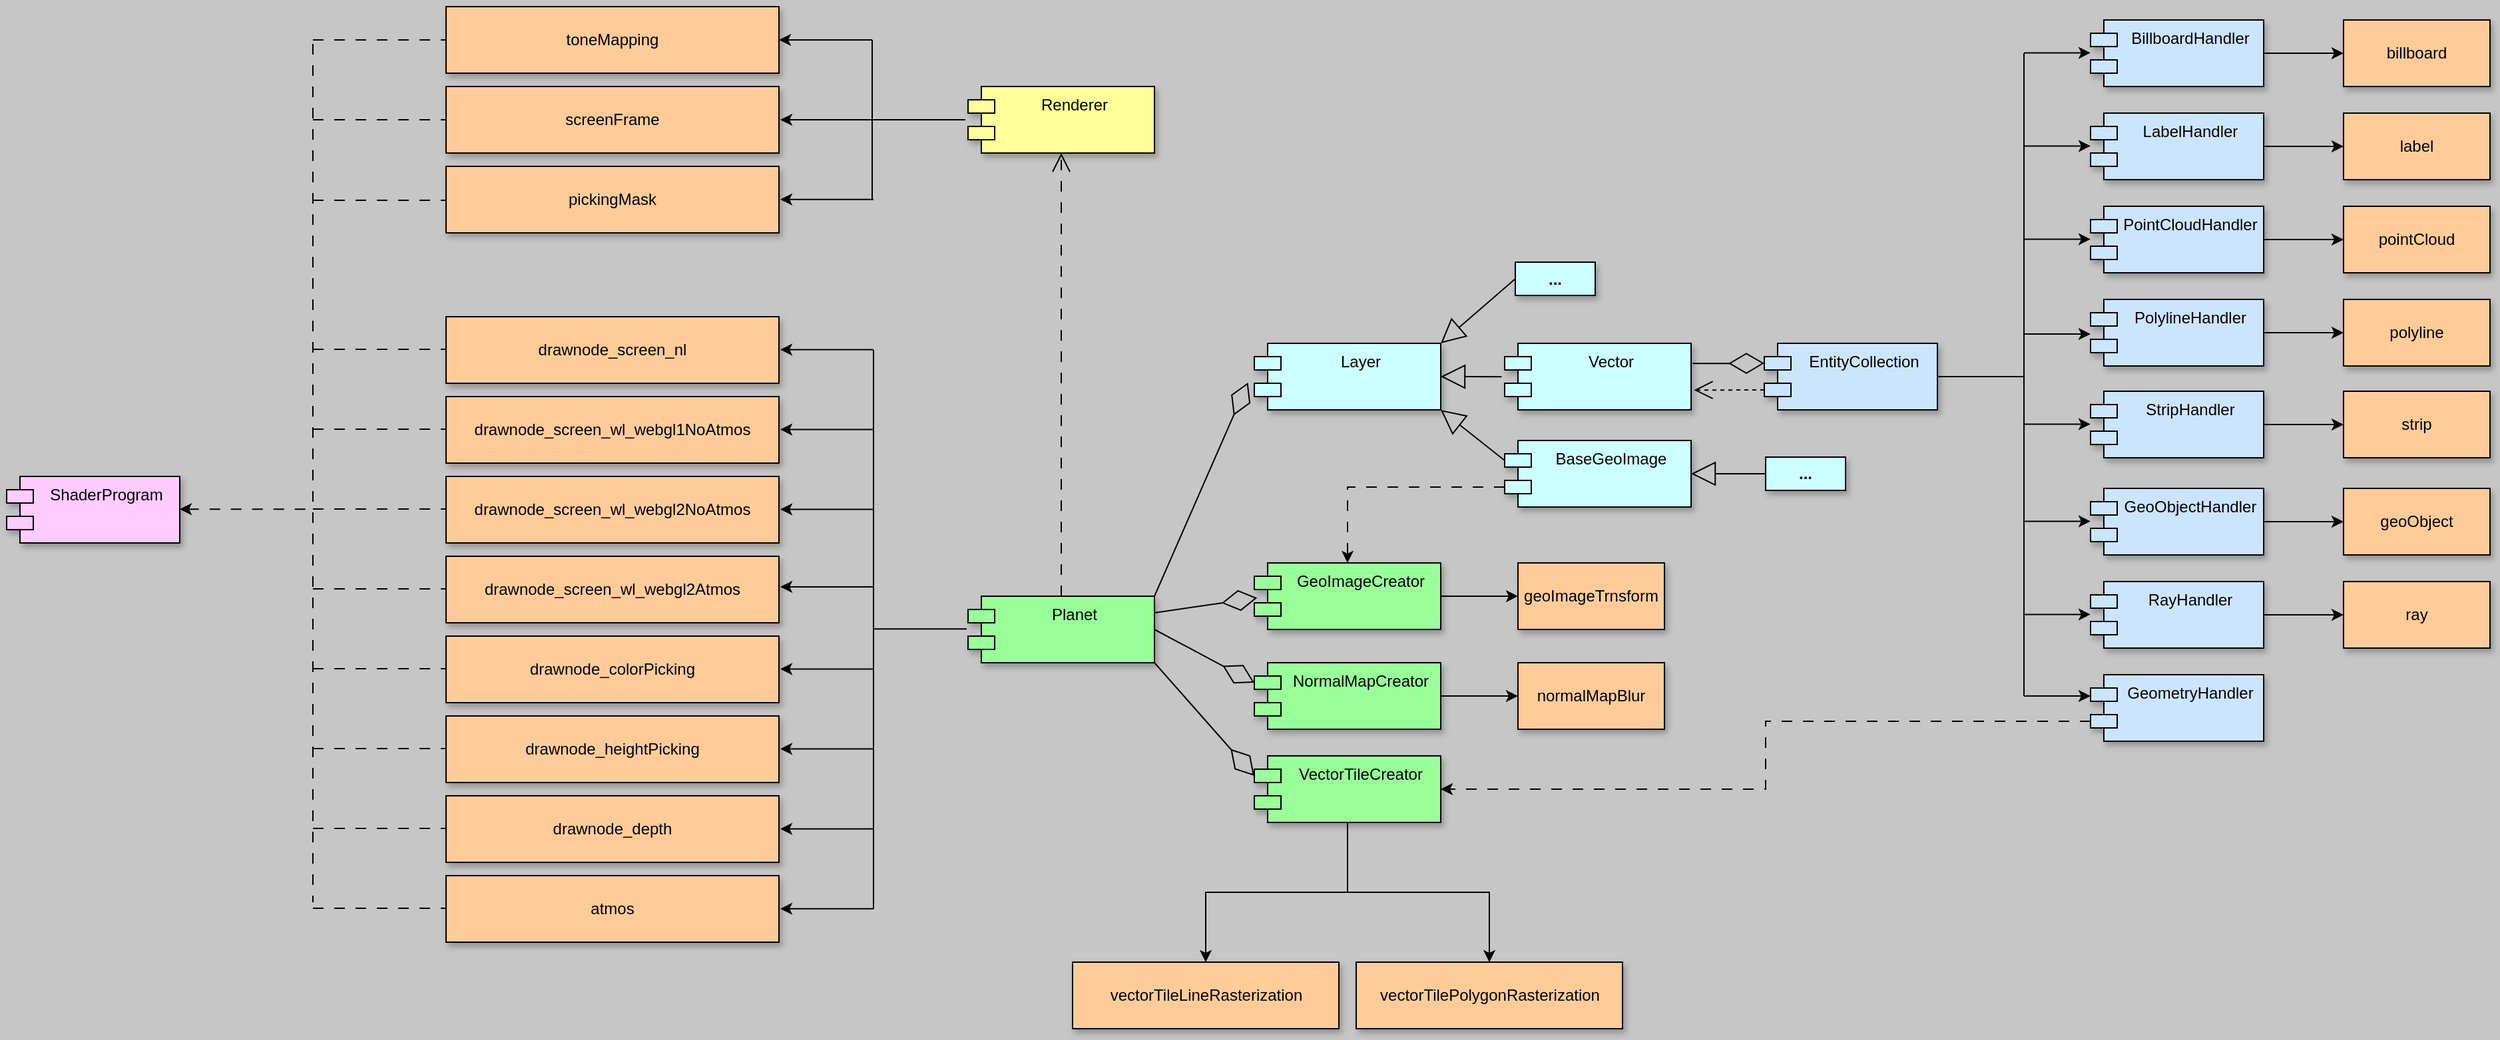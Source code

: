 <mxfile version="21.5.2" type="device">
  <diagram name="Page-1" id="dDp5L5XU1iJRg_CXTPIn">
    <mxGraphModel dx="2872" dy="1122" grid="1" gridSize="1" guides="1" tooltips="1" connect="1" arrows="1" fold="1" page="1" pageScale="1" pageWidth="850" pageHeight="1100" background="#c6c6c6" math="0" shadow="0">
      <root>
        <mxCell id="0" />
        <mxCell id="1" parent="0" />
        <mxCell id="OQSysBL4BQa_dK2RY6Ar-1" value="Planet" style="shape=module;align=left;spacingLeft=20;align=center;verticalAlign=top;whiteSpace=wrap;html=1;fillColor=#99FF99;shadow=1;" parent="1" vertex="1">
          <mxGeometry x="-108" y="470" width="140" height="50" as="geometry" />
        </mxCell>
        <mxCell id="OQSysBL4BQa_dK2RY6Ar-2" value="Renderer" style="shape=module;align=left;spacingLeft=20;align=center;verticalAlign=top;whiteSpace=wrap;html=1;fillColor=#FFFF99;shadow=1;" parent="1" vertex="1">
          <mxGeometry x="-108" y="87" width="140" height="50" as="geometry" />
        </mxCell>
        <mxCell id="OQSysBL4BQa_dK2RY6Ar-3" value="ShaderProgram" style="shape=module;align=left;spacingLeft=20;align=center;verticalAlign=top;whiteSpace=wrap;html=1;fillColor=#FFCCFF;shadow=1;" parent="1" vertex="1">
          <mxGeometry x="-830" y="380" width="130" height="50" as="geometry" />
        </mxCell>
        <mxCell id="OQSysBL4BQa_dK2RY6Ar-8" value="toneMapping" style="html=1;whiteSpace=wrap;gradientColor=none;fillColor=#FFCC99;shadow=1;" parent="1" vertex="1">
          <mxGeometry x="-500" y="27" width="250" height="50" as="geometry" />
        </mxCell>
        <mxCell id="OQSysBL4BQa_dK2RY6Ar-9" value="screenFrame" style="html=1;whiteSpace=wrap;fillColor=#FFCC99;shadow=1;" parent="1" vertex="1">
          <mxGeometry x="-500" y="87" width="250" height="50" as="geometry" />
        </mxCell>
        <mxCell id="OQSysBL4BQa_dK2RY6Ar-11" value="atmos" style="html=1;whiteSpace=wrap;fillColor=#FFCC99;shadow=1;" parent="1" vertex="1">
          <mxGeometry x="-500" y="680" width="250" height="50" as="geometry" />
        </mxCell>
        <mxCell id="OQSysBL4BQa_dK2RY6Ar-12" value="drawnode_depth" style="html=1;whiteSpace=wrap;fillColor=#FFCC99;shadow=1;" parent="1" vertex="1">
          <mxGeometry x="-500" y="620" width="250" height="50" as="geometry" />
        </mxCell>
        <mxCell id="OQSysBL4BQa_dK2RY6Ar-13" value="drawnode_heightPicking" style="html=1;whiteSpace=wrap;fillColor=#FFCC99;shadow=1;" parent="1" vertex="1">
          <mxGeometry x="-500" y="560" width="250" height="50" as="geometry" />
        </mxCell>
        <mxCell id="OQSysBL4BQa_dK2RY6Ar-14" value="drawnode_screen_wl_webgl1NoAtmos" style="html=1;whiteSpace=wrap;fillColor=#FFCC99;shadow=1;" parent="1" vertex="1">
          <mxGeometry x="-500" y="320" width="250" height="50" as="geometry" />
        </mxCell>
        <mxCell id="OQSysBL4BQa_dK2RY6Ar-15" value="drawnode_colorPicking" style="html=1;whiteSpace=wrap;fillColor=#FFCC99;shadow=1;" parent="1" vertex="1">
          <mxGeometry x="-500" y="500" width="250" height="50" as="geometry" />
        </mxCell>
        <mxCell id="OQSysBL4BQa_dK2RY6Ar-16" value="drawnode_screen_wl_webgl2Atmos" style="html=1;whiteSpace=wrap;fillColor=#FFCC99;shadow=1;" parent="1" vertex="1">
          <mxGeometry x="-500" y="440" width="250" height="50" as="geometry" />
        </mxCell>
        <mxCell id="OQSysBL4BQa_dK2RY6Ar-17" value="drawnode_screen_wl_webgl2NoAtmos" style="html=1;whiteSpace=wrap;fillColor=#FFCC99;shadow=1;" parent="1" vertex="1">
          <mxGeometry x="-500" y="380" width="250" height="50" as="geometry" />
        </mxCell>
        <mxCell id="OQSysBL4BQa_dK2RY6Ar-18" value="drawnode_screen_nl" style="html=1;whiteSpace=wrap;fillColor=#FFCC99;shadow=1;" parent="1" vertex="1">
          <mxGeometry x="-500" y="260" width="250" height="50" as="geometry" />
        </mxCell>
        <mxCell id="OQSysBL4BQa_dK2RY6Ar-19" value="" style="endArrow=open;endSize=12;dashed=1;html=1;rounded=0;entryX=0.5;entryY=1;entryDx=0;entryDy=0;exitX=0.5;exitY=0;exitDx=0;exitDy=0;dashPattern=8 8;" parent="1" source="OQSysBL4BQa_dK2RY6Ar-1" target="OQSysBL4BQa_dK2RY6Ar-2" edge="1">
          <mxGeometry width="160" relative="1" as="geometry">
            <mxPoint x="-148" y="610" as="sourcePoint" />
            <mxPoint x="12" y="610" as="targetPoint" />
          </mxGeometry>
        </mxCell>
        <mxCell id="OQSysBL4BQa_dK2RY6Ar-24" value="EntityCollection" style="shape=module;align=left;spacingLeft=20;align=center;verticalAlign=top;whiteSpace=wrap;html=1;fillColor=#CCE5FF;shadow=1;" parent="1" vertex="1">
          <mxGeometry x="490" y="280" width="130" height="50" as="geometry" />
        </mxCell>
        <mxCell id="OQSysBL4BQa_dK2RY6Ar-112" style="edgeStyle=orthogonalEdgeStyle;rounded=0;orthogonalLoop=1;jettySize=auto;html=1;entryX=0;entryY=0.5;entryDx=0;entryDy=0;" parent="1" source="OQSysBL4BQa_dK2RY6Ar-25" target="OQSysBL4BQa_dK2RY6Ar-33" edge="1">
          <mxGeometry relative="1" as="geometry" />
        </mxCell>
        <mxCell id="OQSysBL4BQa_dK2RY6Ar-25" value="BillboardHandler" style="shape=module;align=left;spacingLeft=20;align=center;verticalAlign=top;whiteSpace=wrap;html=1;fillColor=#CCE5FF;shadow=1;" parent="1" vertex="1">
          <mxGeometry x="735" y="37" width="130" height="50" as="geometry" />
        </mxCell>
        <mxCell id="OQSysBL4BQa_dK2RY6Ar-113" style="edgeStyle=orthogonalEdgeStyle;rounded=0;orthogonalLoop=1;jettySize=auto;html=1;entryX=0;entryY=0.5;entryDx=0;entryDy=0;" parent="1" source="OQSysBL4BQa_dK2RY6Ar-26" target="OQSysBL4BQa_dK2RY6Ar-34" edge="1">
          <mxGeometry relative="1" as="geometry" />
        </mxCell>
        <mxCell id="OQSysBL4BQa_dK2RY6Ar-26" value="LabelHandler" style="shape=module;align=left;spacingLeft=20;align=center;verticalAlign=top;whiteSpace=wrap;html=1;fillColor=#CCE5FF;shadow=1;" parent="1" vertex="1">
          <mxGeometry x="735" y="107" width="130" height="50" as="geometry" />
        </mxCell>
        <mxCell id="OQSysBL4BQa_dK2RY6Ar-114" style="edgeStyle=orthogonalEdgeStyle;rounded=0;orthogonalLoop=1;jettySize=auto;html=1;entryX=0;entryY=0.5;entryDx=0;entryDy=0;" parent="1" source="OQSysBL4BQa_dK2RY6Ar-27" target="OQSysBL4BQa_dK2RY6Ar-35" edge="1">
          <mxGeometry relative="1" as="geometry" />
        </mxCell>
        <mxCell id="OQSysBL4BQa_dK2RY6Ar-27" value="PointCloudHandler" style="shape=module;align=left;spacingLeft=20;align=center;verticalAlign=top;whiteSpace=wrap;html=1;fillColor=#CCE5FF;shadow=1;" parent="1" vertex="1">
          <mxGeometry x="735" y="177" width="130" height="50" as="geometry" />
        </mxCell>
        <mxCell id="OQSysBL4BQa_dK2RY6Ar-115" style="edgeStyle=orthogonalEdgeStyle;rounded=0;orthogonalLoop=1;jettySize=auto;html=1;entryX=0;entryY=0.5;entryDx=0;entryDy=0;" parent="1" source="OQSysBL4BQa_dK2RY6Ar-28" target="OQSysBL4BQa_dK2RY6Ar-36" edge="1">
          <mxGeometry relative="1" as="geometry" />
        </mxCell>
        <mxCell id="OQSysBL4BQa_dK2RY6Ar-28" value="PolylineHandler" style="shape=module;align=left;spacingLeft=20;align=center;verticalAlign=top;whiteSpace=wrap;html=1;fillColor=#CCE5FF;shadow=1;" parent="1" vertex="1">
          <mxGeometry x="735" y="247" width="130" height="50" as="geometry" />
        </mxCell>
        <mxCell id="OQSysBL4BQa_dK2RY6Ar-118" style="edgeStyle=orthogonalEdgeStyle;rounded=0;orthogonalLoop=1;jettySize=auto;html=1;entryX=0;entryY=0.5;entryDx=0;entryDy=0;" parent="1" source="OQSysBL4BQa_dK2RY6Ar-29" target="OQSysBL4BQa_dK2RY6Ar-95" edge="1">
          <mxGeometry relative="1" as="geometry" />
        </mxCell>
        <mxCell id="OQSysBL4BQa_dK2RY6Ar-29" value="GeoObjectHandler" style="shape=module;align=left;spacingLeft=20;align=center;verticalAlign=top;whiteSpace=wrap;html=1;fillColor=#CCE5FF;shadow=1;" parent="1" vertex="1">
          <mxGeometry x="735" y="389" width="130" height="50" as="geometry" />
        </mxCell>
        <mxCell id="OQSysBL4BQa_dK2RY6Ar-119" style="edgeStyle=orthogonalEdgeStyle;rounded=0;orthogonalLoop=1;jettySize=auto;html=1;entryX=0;entryY=0.5;entryDx=0;entryDy=0;" parent="1" source="OQSysBL4BQa_dK2RY6Ar-30" target="OQSysBL4BQa_dK2RY6Ar-96" edge="1">
          <mxGeometry relative="1" as="geometry" />
        </mxCell>
        <mxCell id="OQSysBL4BQa_dK2RY6Ar-30" value="RayHandler" style="shape=module;align=left;spacingLeft=20;align=center;verticalAlign=top;whiteSpace=wrap;html=1;fillColor=#CCE5FF;shadow=1;" parent="1" vertex="1">
          <mxGeometry x="735" y="459" width="130" height="50" as="geometry" />
        </mxCell>
        <mxCell id="OQSysBL4BQa_dK2RY6Ar-116" style="edgeStyle=orthogonalEdgeStyle;rounded=0;orthogonalLoop=1;jettySize=auto;html=1;entryX=0;entryY=0.5;entryDx=0;entryDy=0;" parent="1" source="OQSysBL4BQa_dK2RY6Ar-31" target="OQSysBL4BQa_dK2RY6Ar-37" edge="1">
          <mxGeometry relative="1" as="geometry" />
        </mxCell>
        <mxCell id="OQSysBL4BQa_dK2RY6Ar-31" value="StripHandler" style="shape=module;align=left;spacingLeft=20;align=center;verticalAlign=top;whiteSpace=wrap;html=1;fillColor=#CCE5FF;shadow=1;" parent="1" vertex="1">
          <mxGeometry x="735" y="316" width="130" height="50" as="geometry" />
        </mxCell>
        <mxCell id="OQSysBL4BQa_dK2RY6Ar-120" style="edgeStyle=orthogonalEdgeStyle;rounded=0;orthogonalLoop=1;jettySize=auto;html=1;entryX=1;entryY=0.5;entryDx=0;entryDy=0;dashed=1;dashPattern=8 8;exitX=0;exitY=0;exitDx=0;exitDy=35;exitPerimeter=0;" parent="1" source="OQSysBL4BQa_dK2RY6Ar-32" target="OQSysBL4BQa_dK2RY6Ar-99" edge="1">
          <mxGeometry relative="1" as="geometry" />
        </mxCell>
        <mxCell id="OQSysBL4BQa_dK2RY6Ar-32" value="GeometryHandler" style="shape=module;align=left;spacingLeft=20;align=center;verticalAlign=top;whiteSpace=wrap;html=1;fillColor=#CCE5FF;shadow=1;" parent="1" vertex="1">
          <mxGeometry x="735" y="529" width="130" height="50" as="geometry" />
        </mxCell>
        <mxCell id="OQSysBL4BQa_dK2RY6Ar-33" value="billboard" style="html=1;whiteSpace=wrap;fillColor=#FFCC99;shadow=1;" parent="1" vertex="1">
          <mxGeometry x="925" y="37" width="110" height="50" as="geometry" />
        </mxCell>
        <mxCell id="OQSysBL4BQa_dK2RY6Ar-34" value="label" style="html=1;whiteSpace=wrap;fillColor=#FFCC99;shadow=1;" parent="1" vertex="1">
          <mxGeometry x="925" y="107" width="110" height="50" as="geometry" />
        </mxCell>
        <mxCell id="OQSysBL4BQa_dK2RY6Ar-35" value="pointCloud" style="html=1;whiteSpace=wrap;fillColor=#FFCC99;shadow=1;" parent="1" vertex="1">
          <mxGeometry x="925" y="177" width="110" height="50" as="geometry" />
        </mxCell>
        <mxCell id="OQSysBL4BQa_dK2RY6Ar-36" value="polyline" style="html=1;whiteSpace=wrap;fillColor=#FFCC99;shadow=1;" parent="1" vertex="1">
          <mxGeometry x="925" y="247" width="110" height="50" as="geometry" />
        </mxCell>
        <mxCell id="OQSysBL4BQa_dK2RY6Ar-37" value="strip" style="html=1;whiteSpace=wrap;fillColor=#FFCC99;shadow=1;" parent="1" vertex="1">
          <mxGeometry x="925" y="316" width="110" height="50" as="geometry" />
        </mxCell>
        <mxCell id="OQSysBL4BQa_dK2RY6Ar-38" value="pickingMask" style="html=1;whiteSpace=wrap;fillColor=#FFCC99;shadow=1;" parent="1" vertex="1">
          <mxGeometry x="-500" y="147" width="250" height="50" as="geometry" />
        </mxCell>
        <mxCell id="OQSysBL4BQa_dK2RY6Ar-73" value="" style="endArrow=none;html=1;rounded=0;entryX=0;entryY=0.5;entryDx=0;entryDy=0;dashed=1;dashPattern=8 8;" parent="1" target="OQSysBL4BQa_dK2RY6Ar-8" edge="1">
          <mxGeometry width="50" height="50" relative="1" as="geometry">
            <mxPoint x="-600" y="52" as="sourcePoint" />
            <mxPoint x="-330" y="230" as="targetPoint" />
          </mxGeometry>
        </mxCell>
        <mxCell id="OQSysBL4BQa_dK2RY6Ar-74" value="" style="endArrow=none;html=1;rounded=0;entryX=0;entryY=0.5;entryDx=0;entryDy=0;dashed=1;dashPattern=8 8;" parent="1" target="OQSysBL4BQa_dK2RY6Ar-9" edge="1">
          <mxGeometry width="50" height="50" relative="1" as="geometry">
            <mxPoint x="-600" y="112" as="sourcePoint" />
            <mxPoint x="-490" y="95" as="targetPoint" />
          </mxGeometry>
        </mxCell>
        <mxCell id="OQSysBL4BQa_dK2RY6Ar-75" value="" style="endArrow=none;html=1;rounded=0;entryX=0;entryY=0.5;entryDx=0;entryDy=0;dashed=1;dashPattern=8 8;" parent="1" edge="1">
          <mxGeometry width="50" height="50" relative="1" as="geometry">
            <mxPoint x="-600" y="172.47" as="sourcePoint" />
            <mxPoint x="-500" y="172.47" as="targetPoint" />
          </mxGeometry>
        </mxCell>
        <mxCell id="OQSysBL4BQa_dK2RY6Ar-76" value="" style="endArrow=none;html=1;rounded=0;entryX=0;entryY=0.5;entryDx=0;entryDy=0;dashed=1;dashPattern=8 8;" parent="1" edge="1">
          <mxGeometry width="50" height="50" relative="1" as="geometry">
            <mxPoint x="-600" y="284.47" as="sourcePoint" />
            <mxPoint x="-500" y="284.47" as="targetPoint" />
          </mxGeometry>
        </mxCell>
        <mxCell id="OQSysBL4BQa_dK2RY6Ar-77" value="" style="endArrow=none;html=1;rounded=0;entryX=0;entryY=0.5;entryDx=0;entryDy=0;dashed=1;dashPattern=8 8;" parent="1" edge="1">
          <mxGeometry width="50" height="50" relative="1" as="geometry">
            <mxPoint x="-600" y="344.47" as="sourcePoint" />
            <mxPoint x="-500" y="344.47" as="targetPoint" />
          </mxGeometry>
        </mxCell>
        <mxCell id="OQSysBL4BQa_dK2RY6Ar-78" value="" style="endArrow=none;html=1;rounded=0;entryX=0;entryY=0.5;entryDx=0;entryDy=0;dashed=1;dashPattern=8 8;" parent="1" edge="1">
          <mxGeometry width="50" height="50" relative="1" as="geometry">
            <mxPoint x="-600" y="404.47" as="sourcePoint" />
            <mxPoint x="-500" y="404.47" as="targetPoint" />
          </mxGeometry>
        </mxCell>
        <mxCell id="OQSysBL4BQa_dK2RY6Ar-79" value="" style="endArrow=none;html=1;rounded=0;entryX=0;entryY=0.5;entryDx=0;entryDy=0;dashed=1;dashPattern=8 8;" parent="1" edge="1">
          <mxGeometry width="50" height="50" relative="1" as="geometry">
            <mxPoint x="-600" y="464.47" as="sourcePoint" />
            <mxPoint x="-500" y="464.47" as="targetPoint" />
          </mxGeometry>
        </mxCell>
        <mxCell id="OQSysBL4BQa_dK2RY6Ar-80" value="" style="endArrow=none;html=1;rounded=0;entryX=0;entryY=0.5;entryDx=0;entryDy=0;dashed=1;dashPattern=8 8;" parent="1" edge="1">
          <mxGeometry width="50" height="50" relative="1" as="geometry">
            <mxPoint x="-600" y="524.47" as="sourcePoint" />
            <mxPoint x="-500" y="524.47" as="targetPoint" />
          </mxGeometry>
        </mxCell>
        <mxCell id="OQSysBL4BQa_dK2RY6Ar-81" value="" style="endArrow=none;html=1;rounded=0;entryX=0;entryY=0.5;entryDx=0;entryDy=0;dashed=1;dashPattern=8 8;" parent="1" edge="1">
          <mxGeometry width="50" height="50" relative="1" as="geometry">
            <mxPoint x="-600" y="584.47" as="sourcePoint" />
            <mxPoint x="-500" y="584.47" as="targetPoint" />
          </mxGeometry>
        </mxCell>
        <mxCell id="OQSysBL4BQa_dK2RY6Ar-82" value="" style="endArrow=none;html=1;rounded=0;entryX=0;entryY=0.5;entryDx=0;entryDy=0;dashed=1;dashPattern=8 8;" parent="1" edge="1">
          <mxGeometry width="50" height="50" relative="1" as="geometry">
            <mxPoint x="-600" y="644.47" as="sourcePoint" />
            <mxPoint x="-500" y="644.47" as="targetPoint" />
          </mxGeometry>
        </mxCell>
        <mxCell id="OQSysBL4BQa_dK2RY6Ar-83" value="" style="endArrow=none;html=1;rounded=0;entryX=0;entryY=0.5;entryDx=0;entryDy=0;dashed=1;dashPattern=8 8;" parent="1" edge="1">
          <mxGeometry width="50" height="50" relative="1" as="geometry">
            <mxPoint x="-600" y="704.47" as="sourcePoint" />
            <mxPoint x="-500" y="704.47" as="targetPoint" />
          </mxGeometry>
        </mxCell>
        <mxCell id="OQSysBL4BQa_dK2RY6Ar-84" value="" style="endArrow=none;html=1;rounded=0;dashed=1;dashPattern=8 8;" parent="1" edge="1">
          <mxGeometry width="50" height="50" relative="1" as="geometry">
            <mxPoint x="-600" y="55" as="sourcePoint" />
            <mxPoint x="-600" y="700" as="targetPoint" />
          </mxGeometry>
        </mxCell>
        <mxCell id="OQSysBL4BQa_dK2RY6Ar-86" value="" style="endArrow=none;html=1;rounded=0;entryX=0;entryY=0.5;entryDx=0;entryDy=0;dashed=1;dashPattern=8 8;startArrow=classic;startFill=1;" parent="1" edge="1">
          <mxGeometry width="50" height="50" relative="1" as="geometry">
            <mxPoint x="-700" y="404.57" as="sourcePoint" />
            <mxPoint x="-600" y="404.57" as="targetPoint" />
          </mxGeometry>
        </mxCell>
        <mxCell id="OQSysBL4BQa_dK2RY6Ar-90" value="" style="endArrow=diamondThin;endFill=0;endSize=24;html=1;rounded=0;exitX=1;exitY=0;exitDx=0;exitDy=0;entryX=-0.034;entryY=0.59;entryDx=0;entryDy=0;entryPerimeter=0;" parent="1" source="OQSysBL4BQa_dK2RY6Ar-1" target="OQSysBL4BQa_dK2RY6Ar-102" edge="1">
          <mxGeometry width="160" relative="1" as="geometry">
            <mxPoint x="162" y="470" as="sourcePoint" />
            <mxPoint x="110" y="425" as="targetPoint" />
          </mxGeometry>
        </mxCell>
        <mxCell id="OQSysBL4BQa_dK2RY6Ar-91" value="Vector" style="shape=module;align=left;spacingLeft=20;align=center;verticalAlign=top;whiteSpace=wrap;html=1;fillColor=#CCFFFF;shadow=1;" parent="1" vertex="1">
          <mxGeometry x="295" y="280" width="140" height="50" as="geometry" />
        </mxCell>
        <mxCell id="OQSysBL4BQa_dK2RY6Ar-95" value="geoObject" style="html=1;whiteSpace=wrap;fillColor=#FFCC99;shadow=1;" parent="1" vertex="1">
          <mxGeometry x="925" y="389" width="110" height="50" as="geometry" />
        </mxCell>
        <mxCell id="OQSysBL4BQa_dK2RY6Ar-96" value="ray" style="html=1;whiteSpace=wrap;fillColor=#FFCC99;shadow=1;" parent="1" vertex="1">
          <mxGeometry x="925" y="459" width="110" height="50" as="geometry" />
        </mxCell>
        <mxCell id="OQSysBL4BQa_dK2RY6Ar-123" style="edgeStyle=orthogonalEdgeStyle;rounded=0;orthogonalLoop=1;jettySize=auto;html=1;entryX=0;entryY=0.5;entryDx=0;entryDy=0;" parent="1" source="OQSysBL4BQa_dK2RY6Ar-97" target="OQSysBL4BQa_dK2RY6Ar-98" edge="1">
          <mxGeometry relative="1" as="geometry" />
        </mxCell>
        <mxCell id="OQSysBL4BQa_dK2RY6Ar-97" value="NormalMapCreator" style="shape=module;align=left;spacingLeft=20;align=center;verticalAlign=top;whiteSpace=wrap;html=1;fillColor=#99FF99;shadow=1;" parent="1" vertex="1">
          <mxGeometry x="107" y="520" width="140" height="50" as="geometry" />
        </mxCell>
        <mxCell id="OQSysBL4BQa_dK2RY6Ar-98" value="normalMapBlur" style="html=1;whiteSpace=wrap;fillColor=#FFCC99;shadow=1;" parent="1" vertex="1">
          <mxGeometry x="305" y="520" width="110" height="50" as="geometry" />
        </mxCell>
        <mxCell id="OQSysBL4BQa_dK2RY6Ar-136" style="edgeStyle=orthogonalEdgeStyle;rounded=0;orthogonalLoop=1;jettySize=auto;html=1;entryX=0.5;entryY=0;entryDx=0;entryDy=0;" parent="1" source="OQSysBL4BQa_dK2RY6Ar-99" target="OQSysBL4BQa_dK2RY6Ar-100" edge="1">
          <mxGeometry relative="1" as="geometry" />
        </mxCell>
        <mxCell id="OQSysBL4BQa_dK2RY6Ar-137" style="edgeStyle=orthogonalEdgeStyle;rounded=0;orthogonalLoop=1;jettySize=auto;html=1;entryX=0.5;entryY=0;entryDx=0;entryDy=0;" parent="1" source="OQSysBL4BQa_dK2RY6Ar-99" target="OQSysBL4BQa_dK2RY6Ar-101" edge="1">
          <mxGeometry relative="1" as="geometry" />
        </mxCell>
        <mxCell id="OQSysBL4BQa_dK2RY6Ar-99" value="VectorTileCreator" style="shape=module;align=left;spacingLeft=20;align=center;verticalAlign=top;whiteSpace=wrap;html=1;fillColor=#99FF99;shadow=1;" parent="1" vertex="1">
          <mxGeometry x="107" y="590" width="140" height="50" as="geometry" />
        </mxCell>
        <mxCell id="OQSysBL4BQa_dK2RY6Ar-100" value="vectorTileLineRasterization" style="html=1;whiteSpace=wrap;fillColor=#FFCC99;shadow=1;" parent="1" vertex="1">
          <mxGeometry x="-29.5" y="745" width="200" height="50" as="geometry" />
        </mxCell>
        <mxCell id="OQSysBL4BQa_dK2RY6Ar-101" value="vectorTilePolygonRasterization" style="html=1;whiteSpace=wrap;fillColor=#FFCC99;shadow=1;" parent="1" vertex="1">
          <mxGeometry x="183.5" y="745" width="200" height="50" as="geometry" />
        </mxCell>
        <mxCell id="OQSysBL4BQa_dK2RY6Ar-102" value="Layer" style="shape=module;align=left;spacingLeft=20;align=center;verticalAlign=top;whiteSpace=wrap;html=1;fillColor=#CCFFFF;shadow=1;" parent="1" vertex="1">
          <mxGeometry x="107" y="280" width="140" height="50" as="geometry" />
        </mxCell>
        <mxCell id="OQSysBL4BQa_dK2RY6Ar-103" value="" style="endArrow=block;endSize=16;endFill=0;html=1;rounded=0;exitX=-0.016;exitY=0.503;exitDx=0;exitDy=0;exitPerimeter=0;entryX=1;entryY=0.5;entryDx=0;entryDy=0;" parent="1" source="OQSysBL4BQa_dK2RY6Ar-91" target="OQSysBL4BQa_dK2RY6Ar-102" edge="1">
          <mxGeometry width="160" relative="1" as="geometry">
            <mxPoint x="27" y="373" as="sourcePoint" />
            <mxPoint x="245" y="320" as="targetPoint" />
          </mxGeometry>
        </mxCell>
        <mxCell id="OQSysBL4BQa_dK2RY6Ar-106" value="" style="endArrow=diamondThin;endFill=0;endSize=24;html=1;rounded=0;exitX=1;exitY=0.5;exitDx=0;exitDy=0;entryX=0;entryY=0;entryDx=0;entryDy=15;entryPerimeter=0;" parent="1" source="OQSysBL4BQa_dK2RY6Ar-1" target="OQSysBL4BQa_dK2RY6Ar-97" edge="1">
          <mxGeometry width="160" relative="1" as="geometry">
            <mxPoint x="42" y="480" as="sourcePoint" />
            <mxPoint x="109" y="495" as="targetPoint" />
          </mxGeometry>
        </mxCell>
        <mxCell id="OQSysBL4BQa_dK2RY6Ar-107" value="" style="endArrow=diamondThin;endFill=0;endSize=24;html=1;rounded=0;exitX=1;exitY=1;exitDx=0;exitDy=0;entryX=0;entryY=0;entryDx=0;entryDy=15;entryPerimeter=0;" parent="1" source="OQSysBL4BQa_dK2RY6Ar-1" target="OQSysBL4BQa_dK2RY6Ar-99" edge="1">
          <mxGeometry width="160" relative="1" as="geometry">
            <mxPoint x="42" y="480" as="sourcePoint" />
            <mxPoint x="110" y="564" as="targetPoint" />
          </mxGeometry>
        </mxCell>
        <mxCell id="OQSysBL4BQa_dK2RY6Ar-109" value="" style="endArrow=diamondThin;endFill=0;endSize=24;html=1;rounded=0;exitX=1.008;exitY=0.303;exitDx=0;exitDy=0;entryX=0;entryY=0;entryDx=0;entryDy=15;entryPerimeter=0;exitPerimeter=0;" parent="1" source="OQSysBL4BQa_dK2RY6Ar-91" edge="1" target="OQSysBL4BQa_dK2RY6Ar-24">
          <mxGeometry width="160" relative="1" as="geometry">
            <mxPoint x="508.5" y="216.0" as="sourcePoint" />
            <mxPoint x="485" y="305" as="targetPoint" />
          </mxGeometry>
        </mxCell>
        <mxCell id="OQSysBL4BQa_dK2RY6Ar-141" style="edgeStyle=orthogonalEdgeStyle;rounded=0;orthogonalLoop=1;jettySize=auto;html=1;entryX=0;entryY=0.5;entryDx=0;entryDy=0;" parent="1" source="OQSysBL4BQa_dK2RY6Ar-138" target="OQSysBL4BQa_dK2RY6Ar-140" edge="1">
          <mxGeometry relative="1" as="geometry" />
        </mxCell>
        <mxCell id="OQSysBL4BQa_dK2RY6Ar-138" value="GeoImageCreator" style="shape=module;align=left;spacingLeft=20;align=center;verticalAlign=top;whiteSpace=wrap;html=1;fillColor=#99FF99;shadow=1;" parent="1" vertex="1">
          <mxGeometry x="107" y="445" width="140" height="50" as="geometry" />
        </mxCell>
        <mxCell id="OQSysBL4BQa_dK2RY6Ar-139" value="" style="endArrow=diamondThin;endFill=0;endSize=24;html=1;rounded=0;exitX=1;exitY=0.25;exitDx=0;exitDy=0;entryX=0.015;entryY=0.526;entryDx=0;entryDy=0;entryPerimeter=0;" parent="1" source="OQSysBL4BQa_dK2RY6Ar-1" target="OQSysBL4BQa_dK2RY6Ar-138" edge="1">
          <mxGeometry width="160" relative="1" as="geometry">
            <mxPoint x="37" y="500" as="sourcePoint" />
            <mxPoint x="112" y="540" as="targetPoint" />
          </mxGeometry>
        </mxCell>
        <mxCell id="OQSysBL4BQa_dK2RY6Ar-140" value="geoImageTrnsform" style="html=1;whiteSpace=wrap;fillColor=#FFCC99;shadow=1;" parent="1" vertex="1">
          <mxGeometry x="305" y="445" width="110" height="50" as="geometry" />
        </mxCell>
        <mxCell id="OQSysBL4BQa_dK2RY6Ar-146" style="edgeStyle=orthogonalEdgeStyle;rounded=0;orthogonalLoop=1;jettySize=auto;html=1;entryX=0.5;entryY=0;entryDx=0;entryDy=0;dashed=1;dashPattern=8 8;exitX=0;exitY=0;exitDx=0;exitDy=35;exitPerimeter=0;" parent="1" source="OQSysBL4BQa_dK2RY6Ar-142" target="OQSysBL4BQa_dK2RY6Ar-138" edge="1">
          <mxGeometry relative="1" as="geometry" />
        </mxCell>
        <mxCell id="OQSysBL4BQa_dK2RY6Ar-142" value="BaseGeoImage" style="shape=module;align=left;spacingLeft=20;align=center;verticalAlign=top;whiteSpace=wrap;html=1;fillColor=#CCFFFF;shadow=1;" parent="1" vertex="1">
          <mxGeometry x="295" y="353" width="140" height="50" as="geometry" />
        </mxCell>
        <mxCell id="OQSysBL4BQa_dK2RY6Ar-145" value="" style="endArrow=block;endSize=16;endFill=0;html=1;rounded=0;exitX=0;exitY=0;exitDx=0;exitDy=15;exitPerimeter=0;entryX=1;entryY=1;entryDx=0;entryDy=0;" parent="1" source="OQSysBL4BQa_dK2RY6Ar-142" target="OQSysBL4BQa_dK2RY6Ar-102" edge="1">
          <mxGeometry width="160" relative="1" as="geometry">
            <mxPoint x="310" y="315" as="sourcePoint" />
            <mxPoint x="252" y="343" as="targetPoint" />
          </mxGeometry>
        </mxCell>
        <mxCell id="OQSysBL4BQa_dK2RY6Ar-147" value="&lt;b&gt;...&lt;/b&gt;" style="html=1;whiteSpace=wrap;fillColor=#CCFFFF;shadow=1;" parent="1" vertex="1">
          <mxGeometry x="303" y="219" width="60" height="25" as="geometry" />
        </mxCell>
        <mxCell id="OQSysBL4BQa_dK2RY6Ar-148" value="&lt;b&gt;...&lt;/b&gt;" style="html=1;whiteSpace=wrap;fillColor=#CCFFFF;shadow=1;" parent="1" vertex="1">
          <mxGeometry x="491" y="365.5" width="60" height="25" as="geometry" />
        </mxCell>
        <mxCell id="OQSysBL4BQa_dK2RY6Ar-149" value="" style="endArrow=block;endSize=16;endFill=0;html=1;rounded=0;exitX=0;exitY=0.5;exitDx=0;exitDy=0;entryX=1;entryY=0.5;entryDx=0;entryDy=0;" parent="1" source="OQSysBL4BQa_dK2RY6Ar-148" target="OQSysBL4BQa_dK2RY6Ar-142" edge="1">
          <mxGeometry width="160" relative="1" as="geometry">
            <mxPoint x="300" y="385" as="sourcePoint" />
            <mxPoint x="252" y="373" as="targetPoint" />
          </mxGeometry>
        </mxCell>
        <mxCell id="OQSysBL4BQa_dK2RY6Ar-150" value="" style="endArrow=block;endSize=16;endFill=0;html=1;rounded=0;exitX=0;exitY=0.5;exitDx=0;exitDy=0;entryX=1;entryY=0;entryDx=0;entryDy=0;" parent="1" source="OQSysBL4BQa_dK2RY6Ar-147" target="OQSysBL4BQa_dK2RY6Ar-102" edge="1">
          <mxGeometry width="160" relative="1" as="geometry">
            <mxPoint x="300" y="320" as="sourcePoint" />
            <mxPoint x="252" y="343" as="targetPoint" />
          </mxGeometry>
        </mxCell>
        <mxCell id="YuUBuPrcHmht6gerpCOS-1" value="" style="endArrow=none;html=1;rounded=0;" parent="1" edge="1">
          <mxGeometry width="50" height="50" relative="1" as="geometry">
            <mxPoint x="685" y="545" as="sourcePoint" />
            <mxPoint x="685" y="62" as="targetPoint" />
          </mxGeometry>
        </mxCell>
        <mxCell id="YuUBuPrcHmht6gerpCOS-2" value="" style="endArrow=none;html=1;rounded=0;entryX=1;entryY=0.5;entryDx=0;entryDy=0;" parent="1" target="OQSysBL4BQa_dK2RY6Ar-24" edge="1">
          <mxGeometry width="50" height="50" relative="1" as="geometry">
            <mxPoint x="685" y="305" as="sourcePoint" />
            <mxPoint x="690" y="65" as="targetPoint" />
          </mxGeometry>
        </mxCell>
        <mxCell id="YuUBuPrcHmht6gerpCOS-3" value="" style="endArrow=none;html=1;rounded=0;startArrow=classic;startFill=1;" parent="1" edge="1">
          <mxGeometry width="50" height="50" relative="1" as="geometry">
            <mxPoint x="735" y="273" as="sourcePoint" />
            <mxPoint x="685" y="273" as="targetPoint" />
          </mxGeometry>
        </mxCell>
        <mxCell id="YuUBuPrcHmht6gerpCOS-4" value="" style="endArrow=none;html=1;rounded=0;startArrow=classic;startFill=1;" parent="1" edge="1">
          <mxGeometry width="50" height="50" relative="1" as="geometry">
            <mxPoint x="735" y="201.72" as="sourcePoint" />
            <mxPoint x="685" y="201.72" as="targetPoint" />
          </mxGeometry>
        </mxCell>
        <mxCell id="YuUBuPrcHmht6gerpCOS-5" value="" style="endArrow=none;html=1;rounded=0;startArrow=classic;startFill=1;" parent="1" edge="1">
          <mxGeometry width="50" height="50" relative="1" as="geometry">
            <mxPoint x="735" y="340.72" as="sourcePoint" />
            <mxPoint x="685" y="340.72" as="targetPoint" />
          </mxGeometry>
        </mxCell>
        <mxCell id="YuUBuPrcHmht6gerpCOS-6" value="" style="endArrow=none;html=1;rounded=0;startArrow=classic;startFill=1;" parent="1" edge="1">
          <mxGeometry width="50" height="50" relative="1" as="geometry">
            <mxPoint x="735" y="131.72" as="sourcePoint" />
            <mxPoint x="685" y="131.72" as="targetPoint" />
          </mxGeometry>
        </mxCell>
        <mxCell id="YuUBuPrcHmht6gerpCOS-7" value="" style="endArrow=none;html=1;rounded=0;startArrow=classic;startFill=1;" parent="1" edge="1">
          <mxGeometry width="50" height="50" relative="1" as="geometry">
            <mxPoint x="735" y="61.72" as="sourcePoint" />
            <mxPoint x="685" y="61.72" as="targetPoint" />
          </mxGeometry>
        </mxCell>
        <mxCell id="YuUBuPrcHmht6gerpCOS-8" value="" style="endArrow=none;html=1;rounded=0;startArrow=classic;startFill=1;" parent="1" edge="1">
          <mxGeometry width="50" height="50" relative="1" as="geometry">
            <mxPoint x="735" y="413.72" as="sourcePoint" />
            <mxPoint x="685" y="413.72" as="targetPoint" />
          </mxGeometry>
        </mxCell>
        <mxCell id="YuUBuPrcHmht6gerpCOS-9" value="" style="endArrow=none;html=1;rounded=0;startArrow=classic;startFill=1;" parent="1" edge="1">
          <mxGeometry width="50" height="50" relative="1" as="geometry">
            <mxPoint x="735" y="483.72" as="sourcePoint" />
            <mxPoint x="685" y="483.72" as="targetPoint" />
          </mxGeometry>
        </mxCell>
        <mxCell id="YuUBuPrcHmht6gerpCOS-10" value="" style="endArrow=none;html=1;rounded=0;startArrow=classic;startFill=1;" parent="1" edge="1">
          <mxGeometry width="50" height="50" relative="1" as="geometry">
            <mxPoint x="735" y="545" as="sourcePoint" />
            <mxPoint x="685" y="545" as="targetPoint" />
          </mxGeometry>
        </mxCell>
        <mxCell id="YuUBuPrcHmht6gerpCOS-12" value="" style="endArrow=none;html=1;rounded=0;" parent="1" edge="1">
          <mxGeometry width="50" height="50" relative="1" as="geometry">
            <mxPoint x="-180" y="172" as="sourcePoint" />
            <mxPoint x="-180" y="52" as="targetPoint" />
          </mxGeometry>
        </mxCell>
        <mxCell id="YuUBuPrcHmht6gerpCOS-14" value="" style="endArrow=none;html=1;rounded=0;entryX=1;entryY=0.5;entryDx=0;entryDy=0;" parent="1" edge="1">
          <mxGeometry width="50" height="50" relative="1" as="geometry">
            <mxPoint x="-110" y="112" as="sourcePoint" />
            <mxPoint x="-180" y="112" as="targetPoint" />
          </mxGeometry>
        </mxCell>
        <mxCell id="YuUBuPrcHmht6gerpCOS-15" value="" style="endArrow=none;html=1;rounded=0;startArrow=classic;startFill=1;exitX=1;exitY=0.5;exitDx=0;exitDy=0;" parent="1" source="OQSysBL4BQa_dK2RY6Ar-8" edge="1">
          <mxGeometry width="50" height="50" relative="1" as="geometry">
            <mxPoint x="-180" y="51.76" as="sourcePoint" />
            <mxPoint x="-180" y="52" as="targetPoint" />
          </mxGeometry>
        </mxCell>
        <mxCell id="YuUBuPrcHmht6gerpCOS-16" value="" style="endArrow=none;html=1;rounded=0;startArrow=classic;startFill=1;exitX=1;exitY=0.5;exitDx=0;exitDy=0;" parent="1" edge="1">
          <mxGeometry width="50" height="50" relative="1" as="geometry">
            <mxPoint x="-249" y="112" as="sourcePoint" />
            <mxPoint x="-179" y="112" as="targetPoint" />
          </mxGeometry>
        </mxCell>
        <mxCell id="YuUBuPrcHmht6gerpCOS-17" value="" style="endArrow=none;html=1;rounded=0;startArrow=classic;startFill=1;exitX=1;exitY=0.5;exitDx=0;exitDy=0;" parent="1" edge="1">
          <mxGeometry width="50" height="50" relative="1" as="geometry">
            <mxPoint x="-249" y="171.88" as="sourcePoint" />
            <mxPoint x="-179" y="171.88" as="targetPoint" />
          </mxGeometry>
        </mxCell>
        <mxCell id="YuUBuPrcHmht6gerpCOS-18" value="" style="endArrow=none;html=1;rounded=0;entryX=1;entryY=0.5;entryDx=0;entryDy=0;" parent="1" edge="1">
          <mxGeometry width="50" height="50" relative="1" as="geometry">
            <mxPoint x="-109" y="494.57" as="sourcePoint" />
            <mxPoint x="-179" y="494.57" as="targetPoint" />
          </mxGeometry>
        </mxCell>
        <mxCell id="YuUBuPrcHmht6gerpCOS-19" value="" style="endArrow=none;html=1;rounded=0;" parent="1" edge="1">
          <mxGeometry width="50" height="50" relative="1" as="geometry">
            <mxPoint x="-179" y="705" as="sourcePoint" />
            <mxPoint x="-179" y="285" as="targetPoint" />
          </mxGeometry>
        </mxCell>
        <mxCell id="YuUBuPrcHmht6gerpCOS-20" value="" style="endArrow=none;html=1;rounded=0;startArrow=classic;startFill=1;exitX=1;exitY=0.5;exitDx=0;exitDy=0;" parent="1" edge="1">
          <mxGeometry width="50" height="50" relative="1" as="geometry">
            <mxPoint x="-249" y="284.7" as="sourcePoint" />
            <mxPoint x="-179" y="284.7" as="targetPoint" />
          </mxGeometry>
        </mxCell>
        <mxCell id="YuUBuPrcHmht6gerpCOS-21" value="" style="endArrow=none;html=1;rounded=0;startArrow=classic;startFill=1;exitX=1;exitY=0.5;exitDx=0;exitDy=0;" parent="1" edge="1">
          <mxGeometry width="50" height="50" relative="1" as="geometry">
            <mxPoint x="-249" y="344.75" as="sourcePoint" />
            <mxPoint x="-179" y="344.75" as="targetPoint" />
          </mxGeometry>
        </mxCell>
        <mxCell id="YuUBuPrcHmht6gerpCOS-22" value="" style="endArrow=none;html=1;rounded=0;startArrow=classic;startFill=1;exitX=1;exitY=0.5;exitDx=0;exitDy=0;" parent="1" edge="1">
          <mxGeometry width="50" height="50" relative="1" as="geometry">
            <mxPoint x="-249" y="404.75" as="sourcePoint" />
            <mxPoint x="-179" y="404.75" as="targetPoint" />
          </mxGeometry>
        </mxCell>
        <mxCell id="YuUBuPrcHmht6gerpCOS-23" value="" style="endArrow=none;html=1;rounded=0;startArrow=classic;startFill=1;exitX=1;exitY=0.5;exitDx=0;exitDy=0;" parent="1" edge="1">
          <mxGeometry width="50" height="50" relative="1" as="geometry">
            <mxPoint x="-249" y="463" as="sourcePoint" />
            <mxPoint x="-179" y="463" as="targetPoint" />
          </mxGeometry>
        </mxCell>
        <mxCell id="YuUBuPrcHmht6gerpCOS-24" value="" style="endArrow=none;html=1;rounded=0;startArrow=classic;startFill=1;exitX=1;exitY=0.5;exitDx=0;exitDy=0;" parent="1" edge="1">
          <mxGeometry width="50" height="50" relative="1" as="geometry">
            <mxPoint x="-249" y="524.7" as="sourcePoint" />
            <mxPoint x="-179" y="524.7" as="targetPoint" />
          </mxGeometry>
        </mxCell>
        <mxCell id="YuUBuPrcHmht6gerpCOS-25" value="" style="endArrow=none;html=1;rounded=0;startArrow=classic;startFill=1;exitX=1;exitY=0.5;exitDx=0;exitDy=0;" parent="1" edge="1">
          <mxGeometry width="50" height="50" relative="1" as="geometry">
            <mxPoint x="-249" y="584.7" as="sourcePoint" />
            <mxPoint x="-179" y="584.7" as="targetPoint" />
          </mxGeometry>
        </mxCell>
        <mxCell id="YuUBuPrcHmht6gerpCOS-26" value="" style="endArrow=none;html=1;rounded=0;startArrow=classic;startFill=1;exitX=1;exitY=0.5;exitDx=0;exitDy=0;" parent="1" edge="1">
          <mxGeometry width="50" height="50" relative="1" as="geometry">
            <mxPoint x="-249" y="644.82" as="sourcePoint" />
            <mxPoint x="-179" y="644.82" as="targetPoint" />
          </mxGeometry>
        </mxCell>
        <mxCell id="YuUBuPrcHmht6gerpCOS-27" value="" style="endArrow=none;html=1;rounded=0;startArrow=classic;startFill=1;exitX=1;exitY=0.5;exitDx=0;exitDy=0;" parent="1" edge="1">
          <mxGeometry width="50" height="50" relative="1" as="geometry">
            <mxPoint x="-249" y="704.82" as="sourcePoint" />
            <mxPoint x="-179" y="704.82" as="targetPoint" />
          </mxGeometry>
        </mxCell>
        <mxCell id="LJsgwZVZ9Rx7zwOPkdcy-1" value="" style="endArrow=open;endSize=12;dashed=1;html=1;rounded=0;entryX=1.016;entryY=0.703;entryDx=0;entryDy=0;exitX=0;exitY=0;exitDx=0;exitDy=35;exitPerimeter=0;entryPerimeter=0;" edge="1" parent="1" source="OQSysBL4BQa_dK2RY6Ar-24" target="OQSysBL4BQa_dK2RY6Ar-91">
          <mxGeometry width="160" relative="1" as="geometry">
            <mxPoint x="489" y="318" as="sourcePoint" />
            <mxPoint x="530" y="346" as="targetPoint" />
          </mxGeometry>
        </mxCell>
      </root>
    </mxGraphModel>
  </diagram>
</mxfile>
